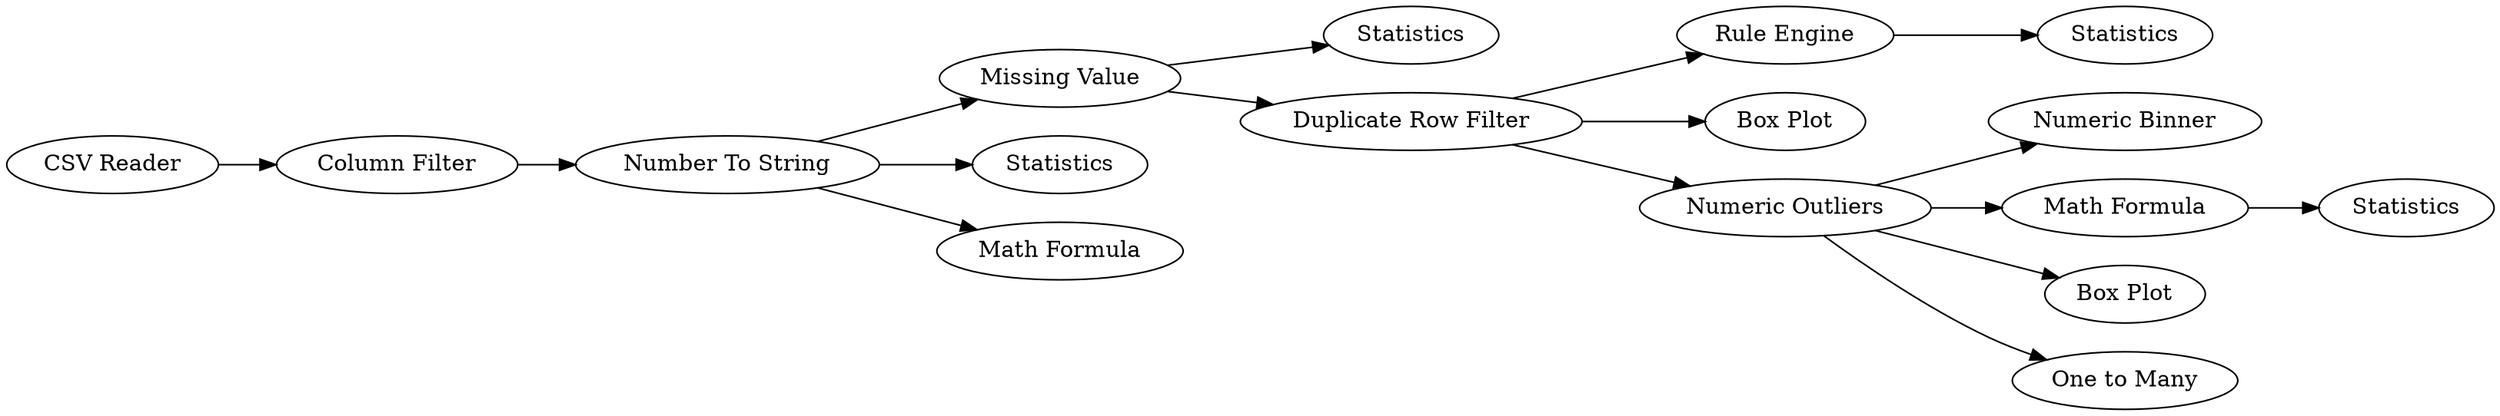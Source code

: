 digraph {
	"-3501679588060751601_1" [label="CSV Reader"]
	"-3501679588060751601_4" [label="Missing Value"]
	"-3501679588060751601_5" [label="Number To String"]
	"-3501679588060751601_6" [label=Statistics]
	"-3501679588060751601_20" [label="Numeric Binner"]
	"-3501679588060751601_17" [label="Math Formula"]
	"-3501679588060751601_8" [label="Math Formula"]
	"-3501679588060751601_18" [label=Statistics]
	"-3501679588060751601_14" [label="Box Plot"]
	"-3501679588060751601_15" [label="Rule Engine"]
	"-3501679588060751601_3" [label="Column Filter"]
	"-3501679588060751601_19" [label="One to Many"]
	"-3501679588060751601_9" [label=Statistics]
	"-3501679588060751601_10" [label="Duplicate Row Filter"]
	"-3501679588060751601_7" [label="Box Plot"]
	"-3501679588060751601_16" [label=Statistics]
	"-3501679588060751601_13" [label="Numeric Outliers"]
	"-3501679588060751601_10" -> "-3501679588060751601_13"
	"-3501679588060751601_5" -> "-3501679588060751601_4"
	"-3501679588060751601_13" -> "-3501679588060751601_20"
	"-3501679588060751601_15" -> "-3501679588060751601_16"
	"-3501679588060751601_3" -> "-3501679588060751601_5"
	"-3501679588060751601_4" -> "-3501679588060751601_10"
	"-3501679588060751601_5" -> "-3501679588060751601_8"
	"-3501679588060751601_13" -> "-3501679588060751601_19"
	"-3501679588060751601_13" -> "-3501679588060751601_14"
	"-3501679588060751601_10" -> "-3501679588060751601_15"
	"-3501679588060751601_17" -> "-3501679588060751601_18"
	"-3501679588060751601_10" -> "-3501679588060751601_7"
	"-3501679588060751601_1" -> "-3501679588060751601_3"
	"-3501679588060751601_4" -> "-3501679588060751601_9"
	"-3501679588060751601_13" -> "-3501679588060751601_17"
	"-3501679588060751601_5" -> "-3501679588060751601_6"
	rankdir=LR
}
